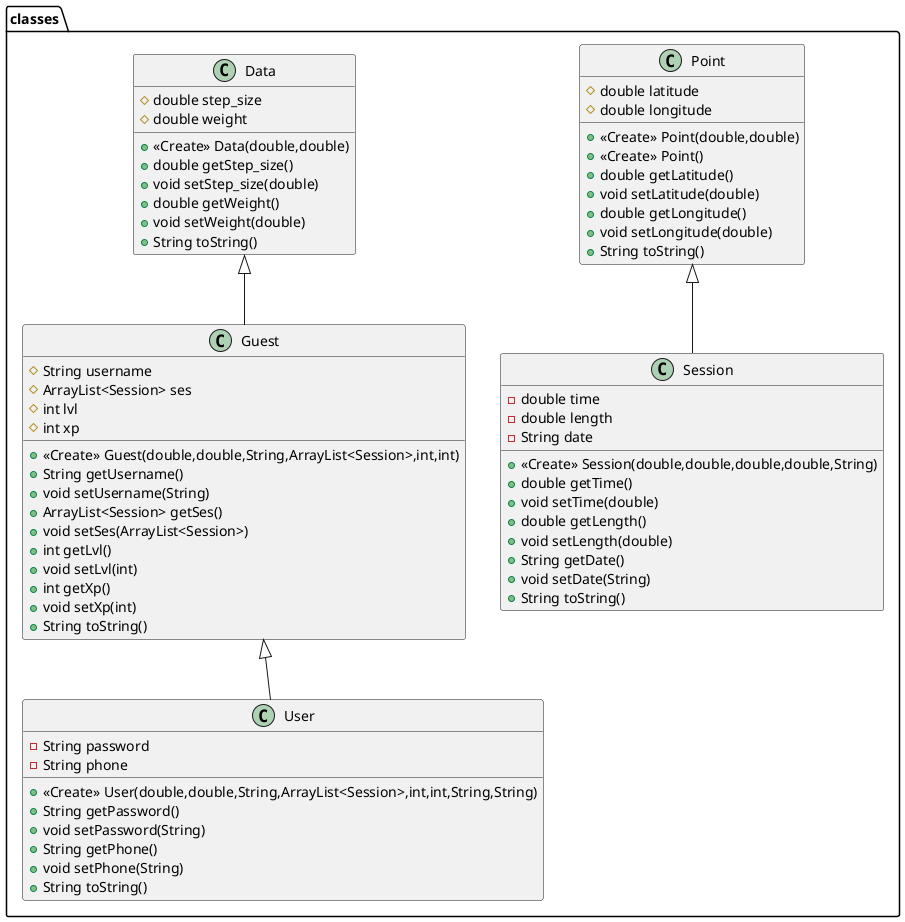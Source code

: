 @startuml
class classes.Guest {
# String username
# ArrayList<Session> ses
# int lvl
# int xp
+ <<Create>> Guest(double,double,String,ArrayList<Session>,int,int)
+ String getUsername()
+ void setUsername(String)
+ ArrayList<Session> getSes()
+ void setSes(ArrayList<Session>)
+ int getLvl()
+ void setLvl(int)
+ int getXp()
+ void setXp(int)
+ String toString()
}

class classes.Point {
# double latitude
# double longitude
+ <<Create>> Point(double,double)
+ <<Create>> Point()
+ double getLatitude()
+ void setLatitude(double)
+ double getLongitude()
+ void setLongitude(double)
+ String toString()
}
class classes.Data {
# double step_size
# double weight
+ <<Create>> Data(double,double)
+ double getStep_size()
+ void setStep_size(double)
+ double getWeight()
+ void setWeight(double)
+ String toString()
}

class classes.Session {
- double time
- double length
- String date
+ <<Create>> Session(double,double,double,double,String)
+ double getTime()
+ void setTime(double)
+ double getLength()
+ void setLength(double)
+ String getDate()
+ void setDate(String)
+ String toString()
}


class classes.User {
- String password
- String phone
+ <<Create>> User(double,double,String,ArrayList<Session>,int,int,String,String)
+ String getPassword()
+ void setPassword(String)
+ String getPhone()
+ void setPhone(String)
+ String toString()
}



classes.Data <|-- classes.Guest
classes.Point <|-- classes.Session
classes.Guest <|-- classes.User

@enduml